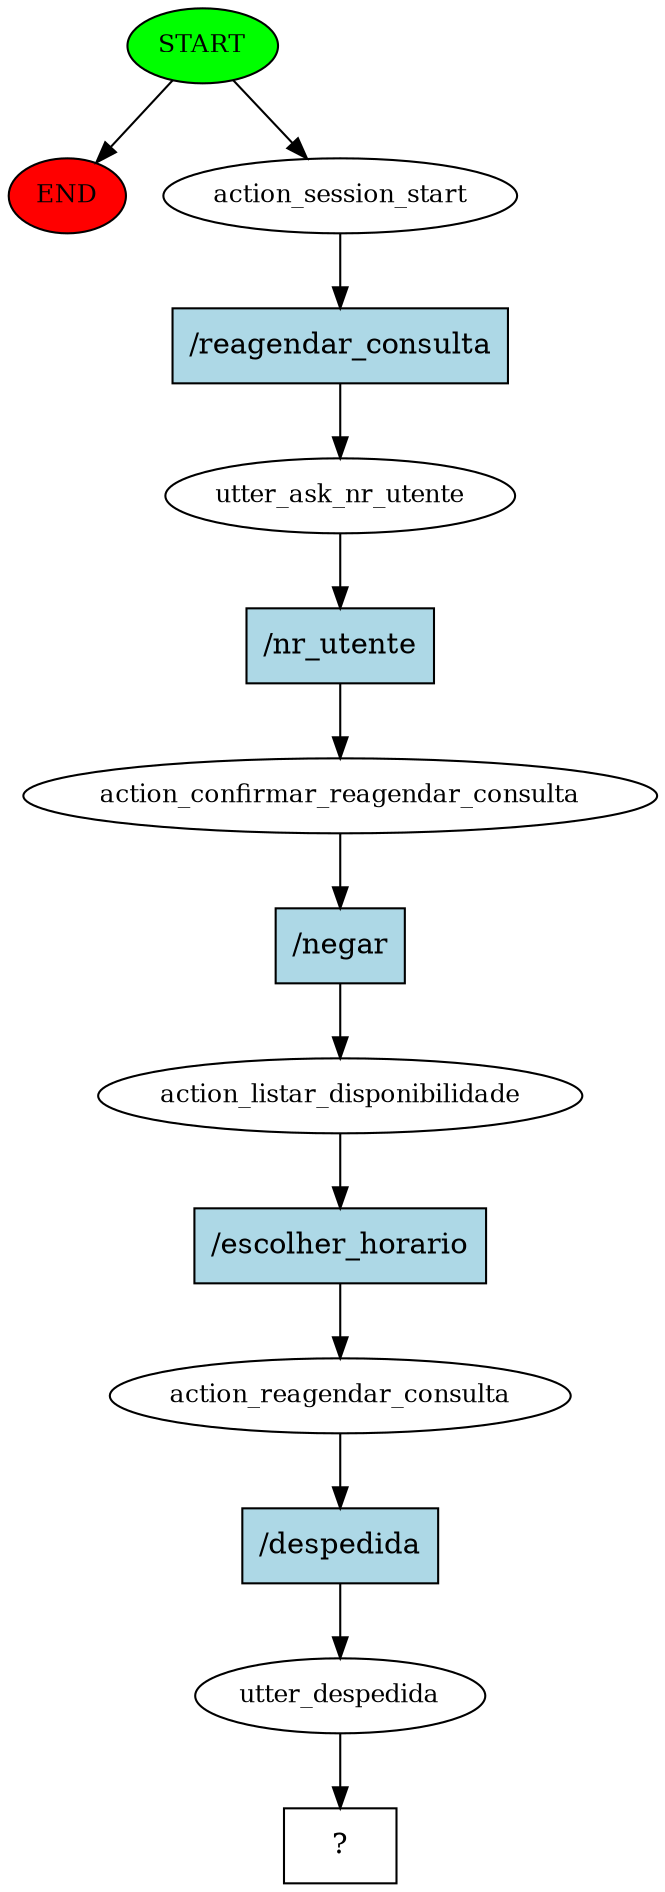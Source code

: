 digraph  {
0 [class="start active", fillcolor=green, fontsize=12, label=START, style=filled];
"-1" [class=end, fillcolor=red, fontsize=12, label=END, style=filled];
1 [class=active, fontsize=12, label=action_session_start];
2 [class=active, fontsize=12, label=utter_ask_nr_utente];
3 [class=active, fontsize=12, label=action_confirmar_reagendar_consulta];
4 [class=active, fontsize=12, label=action_listar_disponibilidade];
5 [class=active, fontsize=12, label=action_reagendar_consulta];
6 [class=active, fontsize=12, label=utter_despedida];
7 [class="intent dashed active", label="  ?  ", shape=rect];
8 [class="intent active", fillcolor=lightblue, label="/reagendar_consulta", shape=rect, style=filled];
9 [class="intent active", fillcolor=lightblue, label="/nr_utente", shape=rect, style=filled];
10 [class="intent active", fillcolor=lightblue, label="/negar", shape=rect, style=filled];
11 [class="intent active", fillcolor=lightblue, label="/escolher_horario", shape=rect, style=filled];
12 [class="intent active", fillcolor=lightblue, label="/despedida", shape=rect, style=filled];
0 -> "-1"  [class="", key=NONE, label=""];
0 -> 1  [class=active, key=NONE, label=""];
1 -> 8  [class=active, key=0];
2 -> 9  [class=active, key=0];
3 -> 10  [class=active, key=0];
4 -> 11  [class=active, key=0];
5 -> 12  [class=active, key=0];
6 -> 7  [class=active, key=NONE, label=""];
8 -> 2  [class=active, key=0];
9 -> 3  [class=active, key=0];
10 -> 4  [class=active, key=0];
11 -> 5  [class=active, key=0];
12 -> 6  [class=active, key=0];
}
